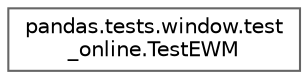 digraph "Graphical Class Hierarchy"
{
 // LATEX_PDF_SIZE
  bgcolor="transparent";
  edge [fontname=Helvetica,fontsize=10,labelfontname=Helvetica,labelfontsize=10];
  node [fontname=Helvetica,fontsize=10,shape=box,height=0.2,width=0.4];
  rankdir="LR";
  Node0 [id="Node000000",label="pandas.tests.window.test\l_online.TestEWM",height=0.2,width=0.4,color="grey40", fillcolor="white", style="filled",URL="$d7/d4f/classpandas_1_1tests_1_1window_1_1test__online_1_1TestEWM.html",tooltip=" "];
}
